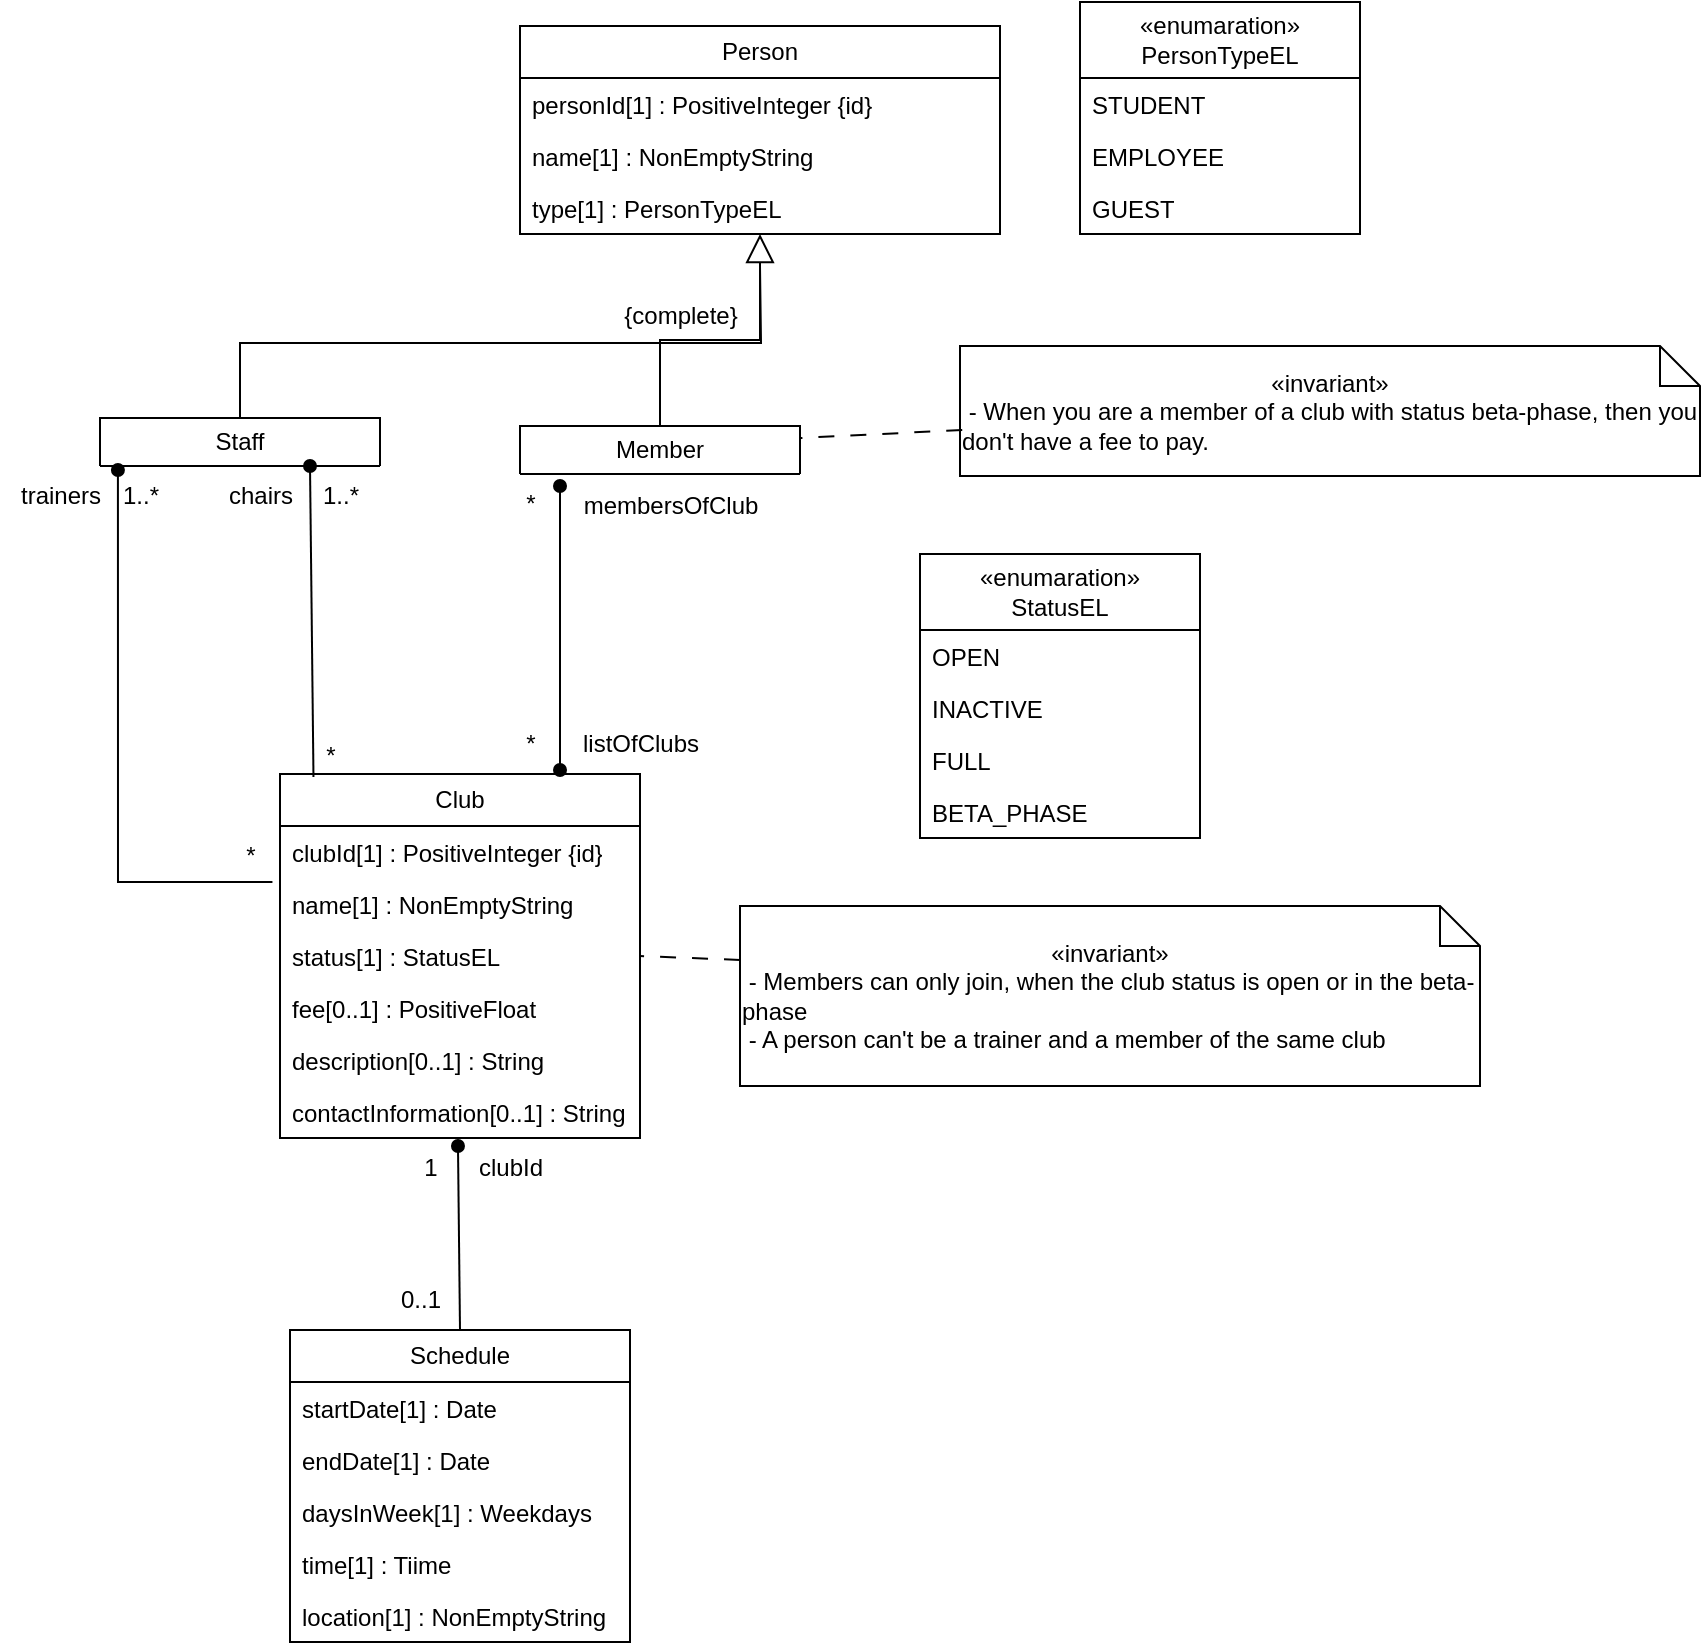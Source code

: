 <mxfile version="21.4.0" type="device">
  <diagram name="Seite-1" id="PuUvwu1YvjgNKgVuXKM4">
    <mxGraphModel dx="2261" dy="1933" grid="1" gridSize="10" guides="1" tooltips="1" connect="1" arrows="1" fold="1" page="1" pageScale="1" pageWidth="827" pageHeight="1169" math="0" shadow="0">
      <root>
        <mxCell id="0" />
        <mxCell id="1" parent="0" />
        <mxCell id="EMkJ6KNOxDelHF8I2zOZ-5" value="" style="edgeStyle=orthogonalEdgeStyle;rounded=0;orthogonalLoop=1;jettySize=auto;html=1;endArrow=block;endFill=0;endSize=12;exitX=0.5;exitY=0;exitDx=0;exitDy=0;" parent="1" source="9dghq6FsNL-RzNGUjoit-1" target="EMkJ6KNOxDelHF8I2zOZ-1" edge="1">
          <mxGeometry relative="1" as="geometry" />
        </mxCell>
        <mxCell id="9dghq6FsNL-RzNGUjoit-1" value="Member" style="swimlane;fontStyle=0;childLayout=stackLayout;horizontal=1;startSize=26;fillColor=none;horizontalStack=0;resizeParent=1;resizeParentMax=0;resizeLast=0;collapsible=1;marginBottom=0;whiteSpace=wrap;html=1;" parent="1" vertex="1">
          <mxGeometry x="100" y="50" width="140" height="24" as="geometry" />
        </mxCell>
        <mxCell id="9dghq6FsNL-RzNGUjoit-5" value="Club" style="swimlane;fontStyle=0;childLayout=stackLayout;horizontal=1;startSize=26;fillColor=none;horizontalStack=0;resizeParent=1;resizeParentMax=0;resizeLast=0;collapsible=1;marginBottom=0;whiteSpace=wrap;html=1;" parent="1" vertex="1">
          <mxGeometry x="-20" y="224" width="180" height="182" as="geometry" />
        </mxCell>
        <mxCell id="9dghq6FsNL-RzNGUjoit-6" value="clubId[1] : PositiveInteger {id}" style="text;strokeColor=none;fillColor=none;align=left;verticalAlign=top;spacingLeft=4;spacingRight=4;overflow=hidden;rotatable=0;points=[[0,0.5],[1,0.5]];portConstraint=eastwest;whiteSpace=wrap;html=1;" parent="9dghq6FsNL-RzNGUjoit-5" vertex="1">
          <mxGeometry y="26" width="180" height="26" as="geometry" />
        </mxCell>
        <mxCell id="9dghq6FsNL-RzNGUjoit-7" value="name[1] : NonEmptyString" style="text;strokeColor=none;fillColor=none;align=left;verticalAlign=top;spacingLeft=4;spacingRight=4;overflow=hidden;rotatable=0;points=[[0,0.5],[1,0.5]];portConstraint=eastwest;whiteSpace=wrap;html=1;" parent="9dghq6FsNL-RzNGUjoit-5" vertex="1">
          <mxGeometry y="52" width="180" height="26" as="geometry" />
        </mxCell>
        <mxCell id="9dghq6FsNL-RzNGUjoit-8" value="status[1] : StatusEL" style="text;strokeColor=none;fillColor=none;align=left;verticalAlign=top;spacingLeft=4;spacingRight=4;overflow=hidden;rotatable=0;points=[[0,0.5],[1,0.5]];portConstraint=eastwest;whiteSpace=wrap;html=1;" parent="9dghq6FsNL-RzNGUjoit-5" vertex="1">
          <mxGeometry y="78" width="180" height="26" as="geometry" />
        </mxCell>
        <mxCell id="9dghq6FsNL-RzNGUjoit-19" value="fee[0..1] : PositiveFloat" style="text;strokeColor=none;fillColor=none;align=left;verticalAlign=top;spacingLeft=4;spacingRight=4;overflow=hidden;rotatable=0;points=[[0,0.5],[1,0.5]];portConstraint=eastwest;whiteSpace=wrap;html=1;" parent="9dghq6FsNL-RzNGUjoit-5" vertex="1">
          <mxGeometry y="104" width="180" height="26" as="geometry" />
        </mxCell>
        <mxCell id="PX0jKkkUrreEK9_YHUqZ-5" value="description[0..1] : String" style="text;strokeColor=none;fillColor=none;align=left;verticalAlign=top;spacingLeft=4;spacingRight=4;overflow=hidden;rotatable=0;points=[[0,0.5],[1,0.5]];portConstraint=eastwest;whiteSpace=wrap;html=1;" parent="9dghq6FsNL-RzNGUjoit-5" vertex="1">
          <mxGeometry y="130" width="180" height="26" as="geometry" />
        </mxCell>
        <mxCell id="PX0jKkkUrreEK9_YHUqZ-7" value="contactInformation[0..1] : String" style="text;strokeColor=none;fillColor=none;align=left;verticalAlign=top;spacingLeft=4;spacingRight=4;overflow=hidden;rotatable=0;points=[[0,0.5],[1,0.5]];portConstraint=eastwest;whiteSpace=wrap;html=1;" parent="9dghq6FsNL-RzNGUjoit-5" vertex="1">
          <mxGeometry y="156" width="180" height="26" as="geometry" />
        </mxCell>
        <mxCell id="9dghq6FsNL-RzNGUjoit-9" value="Schedule" style="swimlane;fontStyle=0;childLayout=stackLayout;horizontal=1;startSize=26;fillColor=none;horizontalStack=0;resizeParent=1;resizeParentMax=0;resizeLast=0;collapsible=1;marginBottom=0;whiteSpace=wrap;html=1;" parent="1" vertex="1">
          <mxGeometry x="-15" y="502" width="170" height="156" as="geometry" />
        </mxCell>
        <mxCell id="PX0jKkkUrreEK9_YHUqZ-8" value="startDate[1] : Date" style="text;strokeColor=none;fillColor=none;align=left;verticalAlign=top;spacingLeft=4;spacingRight=4;overflow=hidden;rotatable=0;points=[[0,0.5],[1,0.5]];portConstraint=eastwest;whiteSpace=wrap;html=1;" parent="9dghq6FsNL-RzNGUjoit-9" vertex="1">
          <mxGeometry y="26" width="170" height="26" as="geometry" />
        </mxCell>
        <mxCell id="PX0jKkkUrreEK9_YHUqZ-9" value="endDate[1] : Date" style="text;strokeColor=none;fillColor=none;align=left;verticalAlign=top;spacingLeft=4;spacingRight=4;overflow=hidden;rotatable=0;points=[[0,0.5],[1,0.5]];portConstraint=eastwest;whiteSpace=wrap;html=1;" parent="9dghq6FsNL-RzNGUjoit-9" vertex="1">
          <mxGeometry y="52" width="170" height="26" as="geometry" />
        </mxCell>
        <mxCell id="9dghq6FsNL-RzNGUjoit-11" value="daysInWeek[1] :&amp;nbsp;Weekdays" style="text;strokeColor=none;fillColor=none;align=left;verticalAlign=top;spacingLeft=4;spacingRight=4;overflow=hidden;rotatable=0;points=[[0,0.5],[1,0.5]];portConstraint=eastwest;whiteSpace=wrap;html=1;" parent="9dghq6FsNL-RzNGUjoit-9" vertex="1">
          <mxGeometry y="78" width="170" height="26" as="geometry" />
        </mxCell>
        <mxCell id="9dghq6FsNL-RzNGUjoit-12" value="time[1] : Tiime" style="text;strokeColor=none;fillColor=none;align=left;verticalAlign=top;spacingLeft=4;spacingRight=4;overflow=hidden;rotatable=0;points=[[0,0.5],[1,0.5]];portConstraint=eastwest;whiteSpace=wrap;html=1;" parent="9dghq6FsNL-RzNGUjoit-9" vertex="1">
          <mxGeometry y="104" width="170" height="26" as="geometry" />
        </mxCell>
        <mxCell id="9dghq6FsNL-RzNGUjoit-33" value="location[1] : NonEmptyString" style="text;strokeColor=none;fillColor=none;align=left;verticalAlign=top;spacingLeft=4;spacingRight=4;overflow=hidden;rotatable=0;points=[[0,0.5],[1,0.5]];portConstraint=eastwest;whiteSpace=wrap;html=1;" parent="9dghq6FsNL-RzNGUjoit-9" vertex="1">
          <mxGeometry y="130" width="170" height="26" as="geometry" />
        </mxCell>
        <mxCell id="9dghq6FsNL-RzNGUjoit-17" value="" style="endArrow=none;html=1;rounded=0;endFill=0;startArrow=oval;startFill=1;exitX=0.75;exitY=1;exitDx=0;exitDy=0;entryX=0.093;entryY=0.008;entryDx=0;entryDy=0;entryPerimeter=0;" parent="1" source="EMkJ6KNOxDelHF8I2zOZ-6" target="9dghq6FsNL-RzNGUjoit-5" edge="1">
          <mxGeometry relative="1" as="geometry">
            <mxPoint x="-11" y="74" as="sourcePoint" />
            <mxPoint x="-30" y="200" as="targetPoint" />
          </mxGeometry>
        </mxCell>
        <mxCell id="9dghq6FsNL-RzNGUjoit-18" value="listOfClubs" style="text;html=1;align=center;verticalAlign=middle;resizable=0;points=[];autosize=1;strokeColor=none;fillColor=none;" parent="1" vertex="1">
          <mxGeometry x="120" y="194" width="80" height="30" as="geometry" />
        </mxCell>
        <mxCell id="9dghq6FsNL-RzNGUjoit-21" value="*" style="text;html=1;align=center;verticalAlign=middle;resizable=0;points=[];autosize=1;strokeColor=none;fillColor=none;" parent="1" vertex="1">
          <mxGeometry x="90" y="74" width="30" height="30" as="geometry" />
        </mxCell>
        <mxCell id="9dghq6FsNL-RzNGUjoit-22" value="*" style="text;html=1;align=center;verticalAlign=middle;resizable=0;points=[];autosize=1;strokeColor=none;fillColor=none;" parent="1" vertex="1">
          <mxGeometry x="90" y="194" width="30" height="30" as="geometry" />
        </mxCell>
        <mxCell id="9dghq6FsNL-RzNGUjoit-23" value="" style="endArrow=oval;html=1;rounded=0;entryX=1;entryY=0;entryDx=0;entryDy=0;startArrow=oval;startFill=1;endFill=1;" parent="1" edge="1">
          <mxGeometry relative="1" as="geometry">
            <mxPoint x="120" y="80" as="sourcePoint" />
            <mxPoint x="120" y="222" as="targetPoint" />
          </mxGeometry>
        </mxCell>
        <mxCell id="9dghq6FsNL-RzNGUjoit-24" value="trainers" style="text;html=1;align=center;verticalAlign=middle;resizable=0;points=[];autosize=1;strokeColor=none;fillColor=none;" parent="1" vertex="1">
          <mxGeometry x="-160" y="70" width="60" height="30" as="geometry" />
        </mxCell>
        <mxCell id="9dghq6FsNL-RzNGUjoit-25" value="1..*" style="text;html=1;align=center;verticalAlign=middle;resizable=0;points=[];autosize=1;strokeColor=none;fillColor=none;" parent="1" vertex="1">
          <mxGeometry x="-10" y="70" width="40" height="30" as="geometry" />
        </mxCell>
        <mxCell id="9dghq6FsNL-RzNGUjoit-26" value="*" style="text;html=1;align=center;verticalAlign=middle;resizable=0;points=[];autosize=1;strokeColor=none;fillColor=none;" parent="1" vertex="1">
          <mxGeometry x="-10" y="200" width="30" height="30" as="geometry" />
        </mxCell>
        <mxCell id="9dghq6FsNL-RzNGUjoit-27" value="membersOfClub" style="text;html=1;align=center;verticalAlign=middle;resizable=0;points=[];autosize=1;strokeColor=none;fillColor=none;" parent="1" vertex="1">
          <mxGeometry x="120" y="75" width="110" height="30" as="geometry" />
        </mxCell>
        <mxCell id="9dghq6FsNL-RzNGUjoit-29" style="rounded=0;orthogonalLoop=1;jettySize=auto;html=1;exitX=0.5;exitY=0;exitDx=0;exitDy=0;endArrow=oval;endFill=1;entryX=0.347;entryY=1.154;entryDx=0;entryDy=0;entryPerimeter=0;" parent="1" source="9dghq6FsNL-RzNGUjoit-9" edge="1">
          <mxGeometry relative="1" as="geometry">
            <mxPoint x="68.99" y="410.004" as="targetPoint" />
          </mxGeometry>
        </mxCell>
        <mxCell id="9dghq6FsNL-RzNGUjoit-30" value="0..1" style="text;html=1;align=center;verticalAlign=middle;resizable=0;points=[];autosize=1;strokeColor=none;fillColor=none;" parent="1" vertex="1">
          <mxGeometry x="30" y="472" width="40" height="30" as="geometry" />
        </mxCell>
        <mxCell id="9dghq6FsNL-RzNGUjoit-31" value="1" style="text;html=1;align=center;verticalAlign=middle;resizable=0;points=[];autosize=1;strokeColor=none;fillColor=none;" parent="1" vertex="1">
          <mxGeometry x="40" y="406" width="30" height="30" as="geometry" />
        </mxCell>
        <mxCell id="9dghq6FsNL-RzNGUjoit-32" value="clubId" style="text;html=1;align=center;verticalAlign=middle;resizable=0;points=[];autosize=1;strokeColor=none;fillColor=none;" parent="1" vertex="1">
          <mxGeometry x="65" y="406" width="60" height="30" as="geometry" />
        </mxCell>
        <mxCell id="e8esufQxgk4ulArJOHBm-1" value="&lt;div style=&quot;&quot;&gt;&lt;div&gt;«invariant»&lt;/div&gt;&lt;div style=&quot;text-align: left;&quot;&gt;&lt;span style=&quot;background-color: initial;&quot;&gt;&amp;nbsp;- Members can only join, when the club status is open or in the beta-phase&lt;/span&gt;&lt;/div&gt;&lt;div style=&quot;text-align: left;&quot;&gt;&amp;nbsp;- A person can&#39;t be a trainer and a member of the same club&lt;/div&gt;&lt;/div&gt;" style="shape=note;size=20;whiteSpace=wrap;html=1;" parent="1" vertex="1">
          <mxGeometry x="210" y="290" width="370" height="90" as="geometry" />
        </mxCell>
        <mxCell id="e8esufQxgk4ulArJOHBm-3" style="rounded=0;orthogonalLoop=1;jettySize=auto;html=1;exitX=0;exitY=0.3;exitDx=0;exitDy=0;endArrow=none;endFill=0;exitPerimeter=0;entryX=1;entryY=0.5;entryDx=0;entryDy=0;dashed=1;dashPattern=8 8;" parent="1" source="e8esufQxgk4ulArJOHBm-1" target="9dghq6FsNL-RzNGUjoit-8" edge="1">
          <mxGeometry relative="1" as="geometry">
            <mxPoint x="480" y="335" as="sourcePoint" />
            <mxPoint x="650" y="260" as="targetPoint" />
          </mxGeometry>
        </mxCell>
        <mxCell id="e8esufQxgk4ulArJOHBm-4" value="&lt;div style=&quot;&quot;&gt;&lt;div&gt;«invariant»&lt;/div&gt;&lt;div style=&quot;text-align: left;&quot;&gt;&lt;span style=&quot;background-color: initial;&quot;&gt;&amp;nbsp;-&amp;nbsp;&lt;/span&gt;When you are a member of a club with status beta-phase&lt;span style=&quot;background-color: initial;&quot;&gt;, then you don&#39;t have a fee to pay.&lt;/span&gt;&lt;/div&gt;&lt;/div&gt;" style="shape=note;size=20;whiteSpace=wrap;html=1;" parent="1" vertex="1">
          <mxGeometry x="320" y="10" width="370" height="65" as="geometry" />
        </mxCell>
        <mxCell id="e8esufQxgk4ulArJOHBm-5" style="rounded=0;orthogonalLoop=1;jettySize=auto;html=1;exitX=0.003;exitY=0.646;exitDx=0;exitDy=0;endArrow=none;endFill=0;exitPerimeter=0;entryX=1;entryY=0.25;entryDx=0;entryDy=0;dashed=1;dashPattern=8 8;" parent="1" source="e8esufQxgk4ulArJOHBm-4" target="9dghq6FsNL-RzNGUjoit-1" edge="1">
          <mxGeometry relative="1" as="geometry">
            <mxPoint x="18" y="468" as="sourcePoint" />
            <mxPoint x="164.96" y="100.002" as="targetPoint" />
          </mxGeometry>
        </mxCell>
        <mxCell id="e8esufQxgk4ulArJOHBm-8" value="" style="endArrow=none;html=1;entryX=-0.021;entryY=0.077;entryDx=0;entryDy=0;startArrow=oval;startFill=1;entryPerimeter=0;jumpStyle=none;rounded=0;edgeStyle=orthogonalEdgeStyle;exitX=0.064;exitY=1.083;exitDx=0;exitDy=0;exitPerimeter=0;" parent="1" source="EMkJ6KNOxDelHF8I2zOZ-6" target="9dghq6FsNL-RzNGUjoit-7" edge="1">
          <mxGeometry relative="1" as="geometry">
            <mxPoint x="-100" y="100" as="sourcePoint" />
            <mxPoint x="490" y="260" as="targetPoint" />
          </mxGeometry>
        </mxCell>
        <mxCell id="e8esufQxgk4ulArJOHBm-9" value="chairs" style="text;html=1;align=center;verticalAlign=middle;resizable=0;points=[];autosize=1;strokeColor=none;fillColor=none;" parent="1" vertex="1">
          <mxGeometry x="-60" y="70" width="60" height="30" as="geometry" />
        </mxCell>
        <mxCell id="e8esufQxgk4ulArJOHBm-10" value="1..*" style="text;html=1;align=center;verticalAlign=middle;resizable=0;points=[];autosize=1;strokeColor=none;fillColor=none;" parent="1" vertex="1">
          <mxGeometry x="-110" y="70" width="40" height="30" as="geometry" />
        </mxCell>
        <mxCell id="e8esufQxgk4ulArJOHBm-11" value="*" style="text;html=1;align=center;verticalAlign=middle;resizable=0;points=[];autosize=1;strokeColor=none;fillColor=none;" parent="1" vertex="1">
          <mxGeometry x="-50" y="250" width="30" height="30" as="geometry" />
        </mxCell>
        <mxCell id="EMkJ6KNOxDelHF8I2zOZ-1" value="Person" style="swimlane;fontStyle=0;childLayout=stackLayout;horizontal=1;startSize=26;fillColor=none;horizontalStack=0;resizeParent=1;resizeParentMax=0;resizeLast=0;collapsible=1;marginBottom=0;whiteSpace=wrap;html=1;" parent="1" vertex="1">
          <mxGeometry x="100" y="-150" width="240" height="104" as="geometry" />
        </mxCell>
        <mxCell id="EMkJ6KNOxDelHF8I2zOZ-2" value="personId[1] : PositiveInteger {id}" style="text;strokeColor=none;fillColor=none;align=left;verticalAlign=top;spacingLeft=4;spacingRight=4;overflow=hidden;rotatable=0;points=[[0,0.5],[1,0.5]];portConstraint=eastwest;whiteSpace=wrap;html=1;" parent="EMkJ6KNOxDelHF8I2zOZ-1" vertex="1">
          <mxGeometry y="26" width="240" height="26" as="geometry" />
        </mxCell>
        <mxCell id="EMkJ6KNOxDelHF8I2zOZ-3" value="name[1] : NonEmptyString" style="text;strokeColor=none;fillColor=none;align=left;verticalAlign=top;spacingLeft=4;spacingRight=4;overflow=hidden;rotatable=0;points=[[0,0.5],[1,0.5]];portConstraint=eastwest;whiteSpace=wrap;html=1;" parent="EMkJ6KNOxDelHF8I2zOZ-1" vertex="1">
          <mxGeometry y="52" width="240" height="26" as="geometry" />
        </mxCell>
        <mxCell id="EMkJ6KNOxDelHF8I2zOZ-4" value="type[1] : PersonTypeEL" style="text;strokeColor=none;fillColor=none;align=left;verticalAlign=top;spacingLeft=4;spacingRight=4;overflow=hidden;rotatable=0;points=[[0,0.5],[1,0.5]];portConstraint=eastwest;whiteSpace=wrap;html=1;" parent="EMkJ6KNOxDelHF8I2zOZ-1" vertex="1">
          <mxGeometry y="78" width="240" height="26" as="geometry" />
        </mxCell>
        <mxCell id="EMkJ6KNOxDelHF8I2zOZ-10" style="edgeStyle=orthogonalEdgeStyle;rounded=0;orthogonalLoop=1;jettySize=auto;html=1;exitX=0.5;exitY=0;exitDx=0;exitDy=0;endArrow=none;endFill=0;" parent="1" source="EMkJ6KNOxDelHF8I2zOZ-6" edge="1">
          <mxGeometry relative="1" as="geometry">
            <mxPoint x="220" y="-30" as="targetPoint" />
          </mxGeometry>
        </mxCell>
        <mxCell id="EMkJ6KNOxDelHF8I2zOZ-6" value="Staff" style="swimlane;fontStyle=0;childLayout=stackLayout;horizontal=1;startSize=26;fillColor=none;horizontalStack=0;resizeParent=1;resizeParentMax=0;resizeLast=0;collapsible=1;marginBottom=0;whiteSpace=wrap;html=1;" parent="1" vertex="1">
          <mxGeometry x="-110" y="46" width="140" height="24" as="geometry" />
        </mxCell>
        <mxCell id="EMkJ6KNOxDelHF8I2zOZ-14" value="{complete}" style="text;html=1;align=center;verticalAlign=middle;resizable=0;points=[];autosize=1;strokeColor=none;fillColor=none;" parent="1" vertex="1">
          <mxGeometry x="140" y="-20" width="80" height="30" as="geometry" />
        </mxCell>
        <mxCell id="EMkJ6KNOxDelHF8I2zOZ-16" value="&lt;div&gt;«enumaration»&lt;/div&gt;&lt;div&gt;PersonTypeEL&lt;/div&gt;" style="swimlane;fontStyle=0;childLayout=stackLayout;horizontal=1;startSize=38;fillColor=none;horizontalStack=0;resizeParent=1;resizeParentMax=0;resizeLast=0;collapsible=1;marginBottom=0;whiteSpace=wrap;html=1;" parent="1" vertex="1">
          <mxGeometry x="380" y="-162" width="140" height="116" as="geometry" />
        </mxCell>
        <mxCell id="EMkJ6KNOxDelHF8I2zOZ-17" value="STUDENT" style="text;strokeColor=none;fillColor=none;align=left;verticalAlign=top;spacingLeft=4;spacingRight=4;overflow=hidden;rotatable=0;points=[[0,0.5],[1,0.5]];portConstraint=eastwest;whiteSpace=wrap;html=1;" parent="EMkJ6KNOxDelHF8I2zOZ-16" vertex="1">
          <mxGeometry y="38" width="140" height="26" as="geometry" />
        </mxCell>
        <mxCell id="EMkJ6KNOxDelHF8I2zOZ-18" value="EMPLOYEE" style="text;strokeColor=none;fillColor=none;align=left;verticalAlign=top;spacingLeft=4;spacingRight=4;overflow=hidden;rotatable=0;points=[[0,0.5],[1,0.5]];portConstraint=eastwest;whiteSpace=wrap;html=1;" parent="EMkJ6KNOxDelHF8I2zOZ-16" vertex="1">
          <mxGeometry y="64" width="140" height="26" as="geometry" />
        </mxCell>
        <mxCell id="EMkJ6KNOxDelHF8I2zOZ-19" value="GUEST" style="text;strokeColor=none;fillColor=none;align=left;verticalAlign=top;spacingLeft=4;spacingRight=4;overflow=hidden;rotatable=0;points=[[0,0.5],[1,0.5]];portConstraint=eastwest;whiteSpace=wrap;html=1;" parent="EMkJ6KNOxDelHF8I2zOZ-16" vertex="1">
          <mxGeometry y="90" width="140" height="26" as="geometry" />
        </mxCell>
        <mxCell id="PX0jKkkUrreEK9_YHUqZ-1" value="&lt;div&gt;«enumaration»&lt;/div&gt;&lt;div&gt;StatusEL&lt;/div&gt;" style="swimlane;fontStyle=0;childLayout=stackLayout;horizontal=1;startSize=38;fillColor=none;horizontalStack=0;resizeParent=1;resizeParentMax=0;resizeLast=0;collapsible=1;marginBottom=0;whiteSpace=wrap;html=1;" parent="1" vertex="1">
          <mxGeometry x="300" y="114" width="140" height="142" as="geometry" />
        </mxCell>
        <mxCell id="PX0jKkkUrreEK9_YHUqZ-2" value="OPEN" style="text;strokeColor=none;fillColor=none;align=left;verticalAlign=top;spacingLeft=4;spacingRight=4;overflow=hidden;rotatable=0;points=[[0,0.5],[1,0.5]];portConstraint=eastwest;whiteSpace=wrap;html=1;" parent="PX0jKkkUrreEK9_YHUqZ-1" vertex="1">
          <mxGeometry y="38" width="140" height="26" as="geometry" />
        </mxCell>
        <mxCell id="PX0jKkkUrreEK9_YHUqZ-3" value="INACTIVE" style="text;strokeColor=none;fillColor=none;align=left;verticalAlign=top;spacingLeft=4;spacingRight=4;overflow=hidden;rotatable=0;points=[[0,0.5],[1,0.5]];portConstraint=eastwest;whiteSpace=wrap;html=1;" parent="PX0jKkkUrreEK9_YHUqZ-1" vertex="1">
          <mxGeometry y="64" width="140" height="26" as="geometry" />
        </mxCell>
        <mxCell id="PX0jKkkUrreEK9_YHUqZ-4" value="FULL" style="text;strokeColor=none;fillColor=none;align=left;verticalAlign=top;spacingLeft=4;spacingRight=4;overflow=hidden;rotatable=0;points=[[0,0.5],[1,0.5]];portConstraint=eastwest;whiteSpace=wrap;html=1;" parent="PX0jKkkUrreEK9_YHUqZ-1" vertex="1">
          <mxGeometry y="90" width="140" height="26" as="geometry" />
        </mxCell>
        <mxCell id="PX0jKkkUrreEK9_YHUqZ-6" value="BETA_PHASE" style="text;strokeColor=none;fillColor=none;align=left;verticalAlign=top;spacingLeft=4;spacingRight=4;overflow=hidden;rotatable=0;points=[[0,0.5],[1,0.5]];portConstraint=eastwest;whiteSpace=wrap;html=1;" parent="PX0jKkkUrreEK9_YHUqZ-1" vertex="1">
          <mxGeometry y="116" width="140" height="26" as="geometry" />
        </mxCell>
      </root>
    </mxGraphModel>
  </diagram>
</mxfile>

